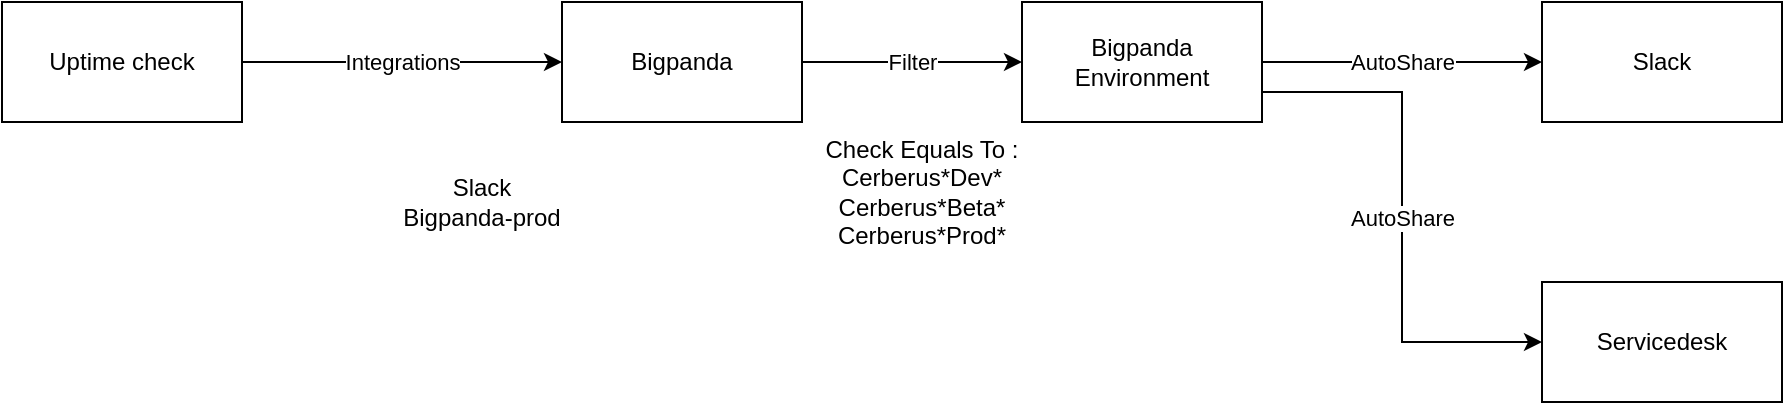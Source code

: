 <mxfile version="22.0.8" type="github">
  <diagram name="Page-1" id="S6JcJth3HH0a3yVuCKGj">
    <mxGraphModel dx="1238" dy="710" grid="1" gridSize="10" guides="1" tooltips="1" connect="1" arrows="1" fold="1" page="0" pageScale="1" pageWidth="827" pageHeight="1169" math="0" shadow="0">
      <root>
        <mxCell id="0" />
        <mxCell id="1" parent="0" />
        <mxCell id="sHQKDCTD3Xc6LhxY6QWa-10" value="Integrations" style="edgeStyle=orthogonalEdgeStyle;rounded=0;orthogonalLoop=1;jettySize=auto;html=1;" edge="1" parent="1" source="sHQKDCTD3Xc6LhxY6QWa-1" target="sHQKDCTD3Xc6LhxY6QWa-9">
          <mxGeometry relative="1" as="geometry" />
        </mxCell>
        <mxCell id="sHQKDCTD3Xc6LhxY6QWa-1" value="Uptime check" style="rounded=0;whiteSpace=wrap;html=1;" vertex="1" parent="1">
          <mxGeometry x="-290" y="290" width="120" height="60" as="geometry" />
        </mxCell>
        <mxCell id="sHQKDCTD3Xc6LhxY6QWa-5" value="AutoShare" style="edgeStyle=orthogonalEdgeStyle;rounded=0;orthogonalLoop=1;jettySize=auto;html=1;" edge="1" parent="1" source="sHQKDCTD3Xc6LhxY6QWa-2" target="sHQKDCTD3Xc6LhxY6QWa-4">
          <mxGeometry relative="1" as="geometry" />
        </mxCell>
        <mxCell id="sHQKDCTD3Xc6LhxY6QWa-8" value="AutoShare" style="edgeStyle=orthogonalEdgeStyle;rounded=0;orthogonalLoop=1;jettySize=auto;html=1;exitX=1;exitY=0.75;exitDx=0;exitDy=0;entryX=0;entryY=0.5;entryDx=0;entryDy=0;" edge="1" parent="1" source="sHQKDCTD3Xc6LhxY6QWa-2" target="sHQKDCTD3Xc6LhxY6QWa-6">
          <mxGeometry relative="1" as="geometry" />
        </mxCell>
        <mxCell id="sHQKDCTD3Xc6LhxY6QWa-2" value="Bigpanda Environment" style="rounded=0;whiteSpace=wrap;html=1;" vertex="1" parent="1">
          <mxGeometry x="220" y="290" width="120" height="60" as="geometry" />
        </mxCell>
        <mxCell id="sHQKDCTD3Xc6LhxY6QWa-4" value="Slack" style="rounded=0;whiteSpace=wrap;html=1;" vertex="1" parent="1">
          <mxGeometry x="480" y="290" width="120" height="60" as="geometry" />
        </mxCell>
        <mxCell id="sHQKDCTD3Xc6LhxY6QWa-6" value="Servicedesk" style="rounded=0;whiteSpace=wrap;html=1;" vertex="1" parent="1">
          <mxGeometry x="480" y="430" width="120" height="60" as="geometry" />
        </mxCell>
        <mxCell id="sHQKDCTD3Xc6LhxY6QWa-11" value="Filter" style="edgeStyle=orthogonalEdgeStyle;rounded=0;orthogonalLoop=1;jettySize=auto;html=1;exitX=1;exitY=0.5;exitDx=0;exitDy=0;entryX=0;entryY=0.5;entryDx=0;entryDy=0;" edge="1" parent="1" source="sHQKDCTD3Xc6LhxY6QWa-9" target="sHQKDCTD3Xc6LhxY6QWa-2">
          <mxGeometry relative="1" as="geometry" />
        </mxCell>
        <mxCell id="sHQKDCTD3Xc6LhxY6QWa-9" value="Bigpanda" style="rounded=0;whiteSpace=wrap;html=1;" vertex="1" parent="1">
          <mxGeometry x="-10" y="290" width="120" height="60" as="geometry" />
        </mxCell>
        <mxCell id="sHQKDCTD3Xc6LhxY6QWa-12" value="Check Equals To : &lt;br&gt;Cerberus*Dev*&lt;br&gt;Cerberus*Beta*&lt;br&gt;Cerberus*Prod*" style="text;html=1;strokeColor=none;fillColor=none;align=center;verticalAlign=middle;whiteSpace=wrap;rounded=0;" vertex="1" parent="1">
          <mxGeometry x="100" y="340" width="140" height="90" as="geometry" />
        </mxCell>
        <mxCell id="sHQKDCTD3Xc6LhxY6QWa-13" value="Slack&lt;br&gt;Bigpanda-prod" style="text;html=1;strokeColor=none;fillColor=none;align=center;verticalAlign=middle;whiteSpace=wrap;rounded=0;" vertex="1" parent="1">
          <mxGeometry x="-130" y="350" width="160" height="80" as="geometry" />
        </mxCell>
      </root>
    </mxGraphModel>
  </diagram>
</mxfile>
